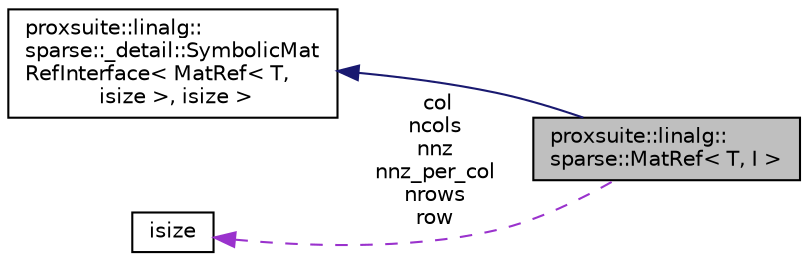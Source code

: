 digraph "proxsuite::linalg::sparse::MatRef&lt; T, I &gt;"
{
 // LATEX_PDF_SIZE
  bgcolor="transparent";
  edge [fontname="Helvetica",fontsize="10",labelfontname="Helvetica",labelfontsize="10"];
  node [fontname="Helvetica",fontsize="10",shape=record];
  rankdir="LR";
  Node1 [label="proxsuite::linalg::\lsparse::MatRef\< T, I \>",height=0.2,width=0.4,color="black", fillcolor="grey75", style="filled", fontcolor="black",tooltip=" "];
  Node2 -> Node1 [dir="back",color="midnightblue",fontsize="10",style="solid",fontname="Helvetica"];
  Node2 [label="proxsuite::linalg::\lsparse::_detail::SymbolicMat\lRefInterface\< MatRef\< T,\l isize \>, isize \>",height=0.2,width=0.4,color="black",URL="$structproxsuite_1_1linalg_1_1sparse_1_1__detail_1_1_symbolic_mat_ref_interface.html",tooltip=" "];
  Node3 -> Node1 [dir="back",color="darkorchid3",fontsize="10",style="dashed",label=" col\nncols\nnnz\nnnz_per_col\nnrows\nrow" ,fontname="Helvetica"];
  Node3 [label="isize",height=0.2,width=0.4,color="black",tooltip=" "];
}
